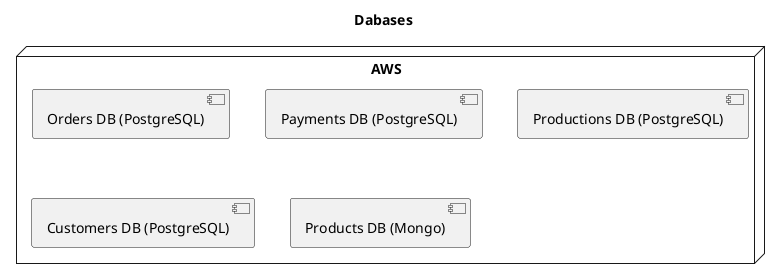 @startuml architecture

title "Dabases"

node "AWS" {
    component "Orders DB (PostgreSQL)" as orders_db
    component "Payments DB (PostgreSQL)" as payments_db
    component "Productions DB (PostgreSQL)" as productions_db
    component "Customers DB (PostgreSQL)" as customers_db
    component "Products DB (Mongo)" as products_db
}

@enduml